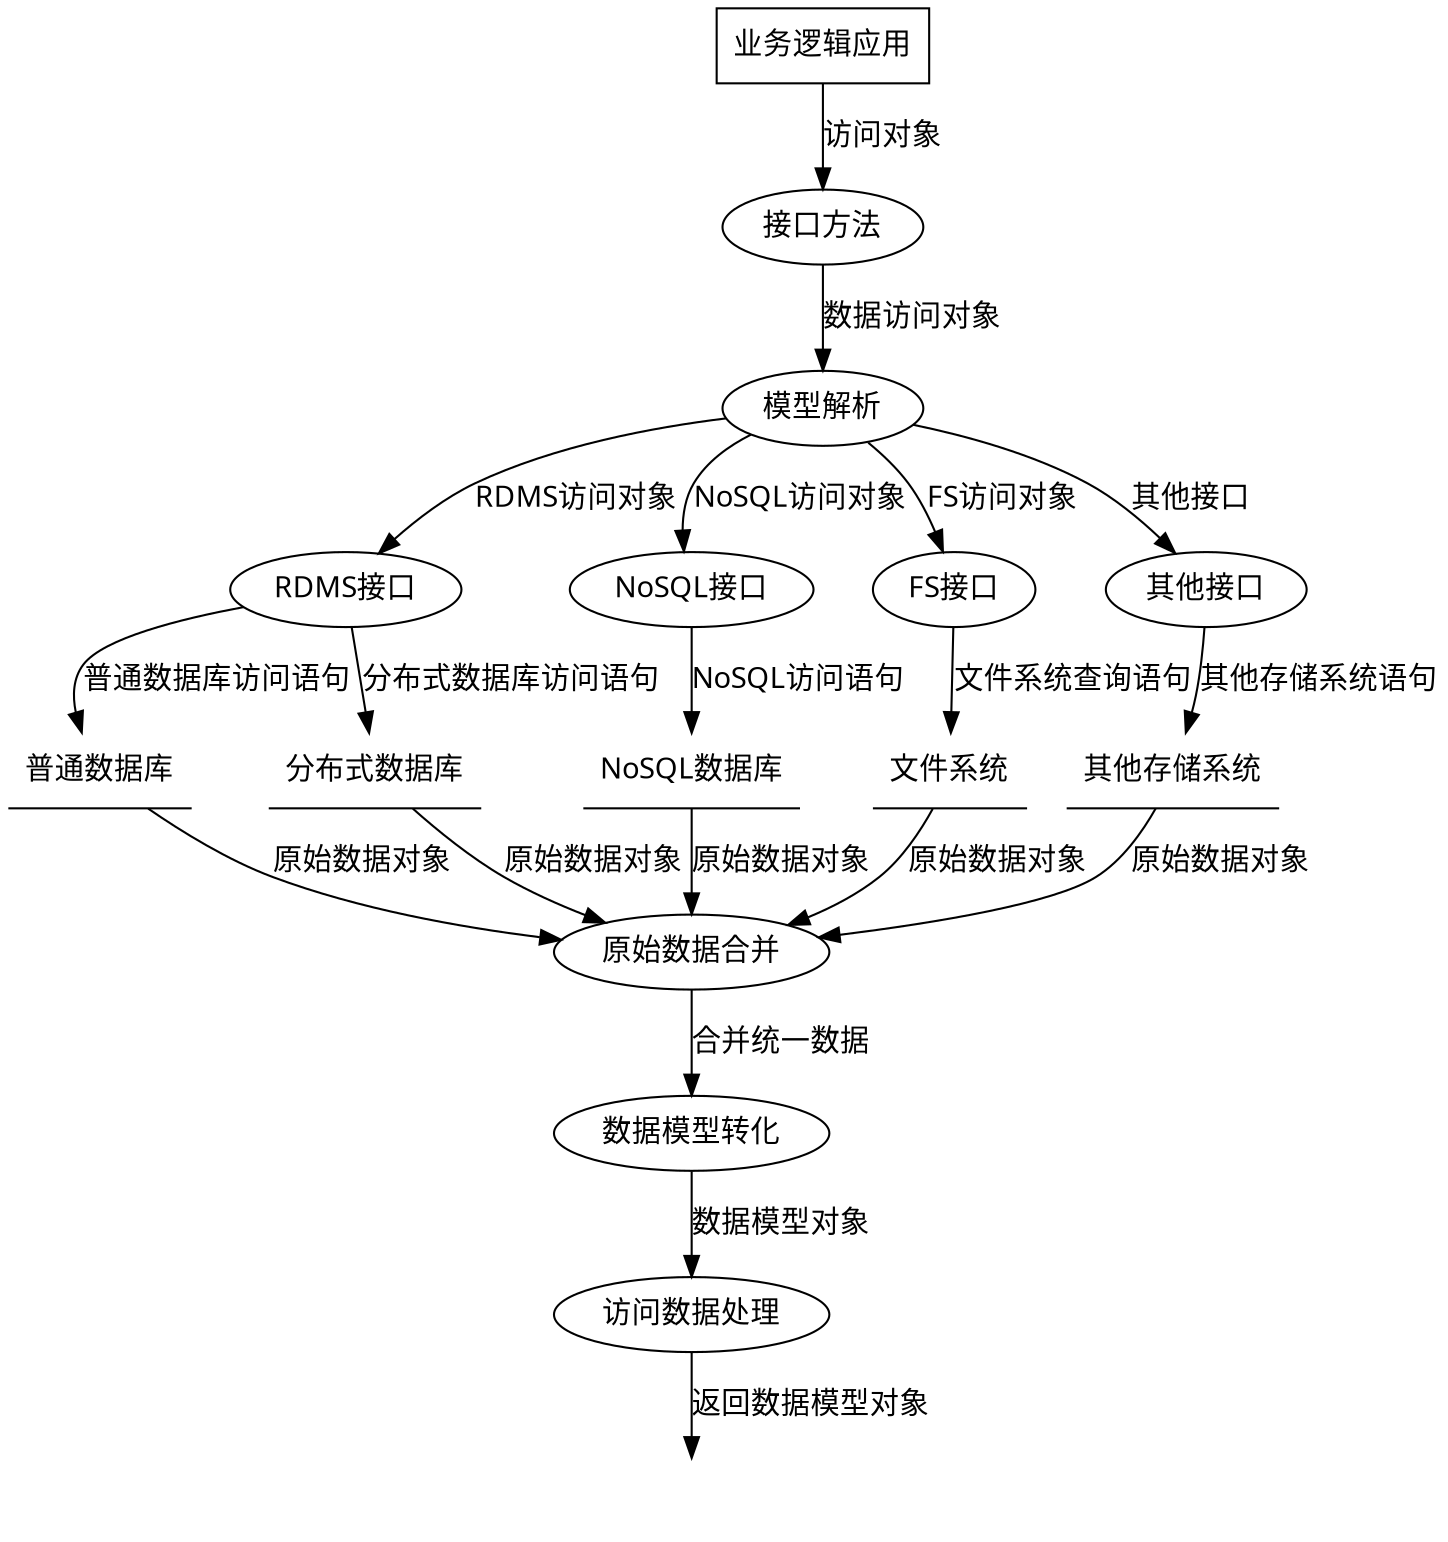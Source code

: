 digraph DataAccessLayer {
	node[fontname="FangSong"];
	edge[fontname="FangSong"];

	entity[shape="box",label="业务逻辑应用"];
	process1[shape="oval",label="接口方法"];
	process2[shape="oval",label="模型解析"];
	process3[shape="oval",label="RDMS接口"];
	process4[shape="oval",label="NoSQL接口"];
	process5[shape="oval",label="FS接口"];
	process6[shape="oval",label="其他接口"];
	process7[shape="oval",label="原始数据合并"];
	process8[shape="oval",label="数据模型转化"];
	process9[shape="oval",label="访问数据处理"];

	persist1[shape="underline",label="普通数据库"];
	persist2[shape="underline",label="分布式数据库"];
	persist3[shape="underline",label="NoSQL数据库"];
	persist4[shape="underline",label="文件系统"];
	persist5[shape="underline",label="其他存储系统"];

	entity->process1[label="访问对象"];
	process1->process2[label="数据访问对象"];
	process2->process3[label="RDMS访问对象"];
	process2->process4[label="NoSQL访问对象"];
	process2->process5[label="FS访问对象"];
	process2->process6[label="其他接口"];

	process3->persist1[label="普通数据库访问语句"];
	process3->persist2[label="分布式数据库访问语句"];
	process4->persist3[label="NoSQL访问语句"];
	process5->persist4[label="文件系统查询语句"];
	process6->persist5[label="其他存储系统语句"];

	{persist1,persist2,persist3,persist4,persist5}->process7[label="原始数据对象"];
	process7->process8[label="合并统一数据"];
	process8->process9[label="数据模型对象"];
	end[shape="none", style="invis"];
	process9->end[label="返回数据模型对象"];
}
